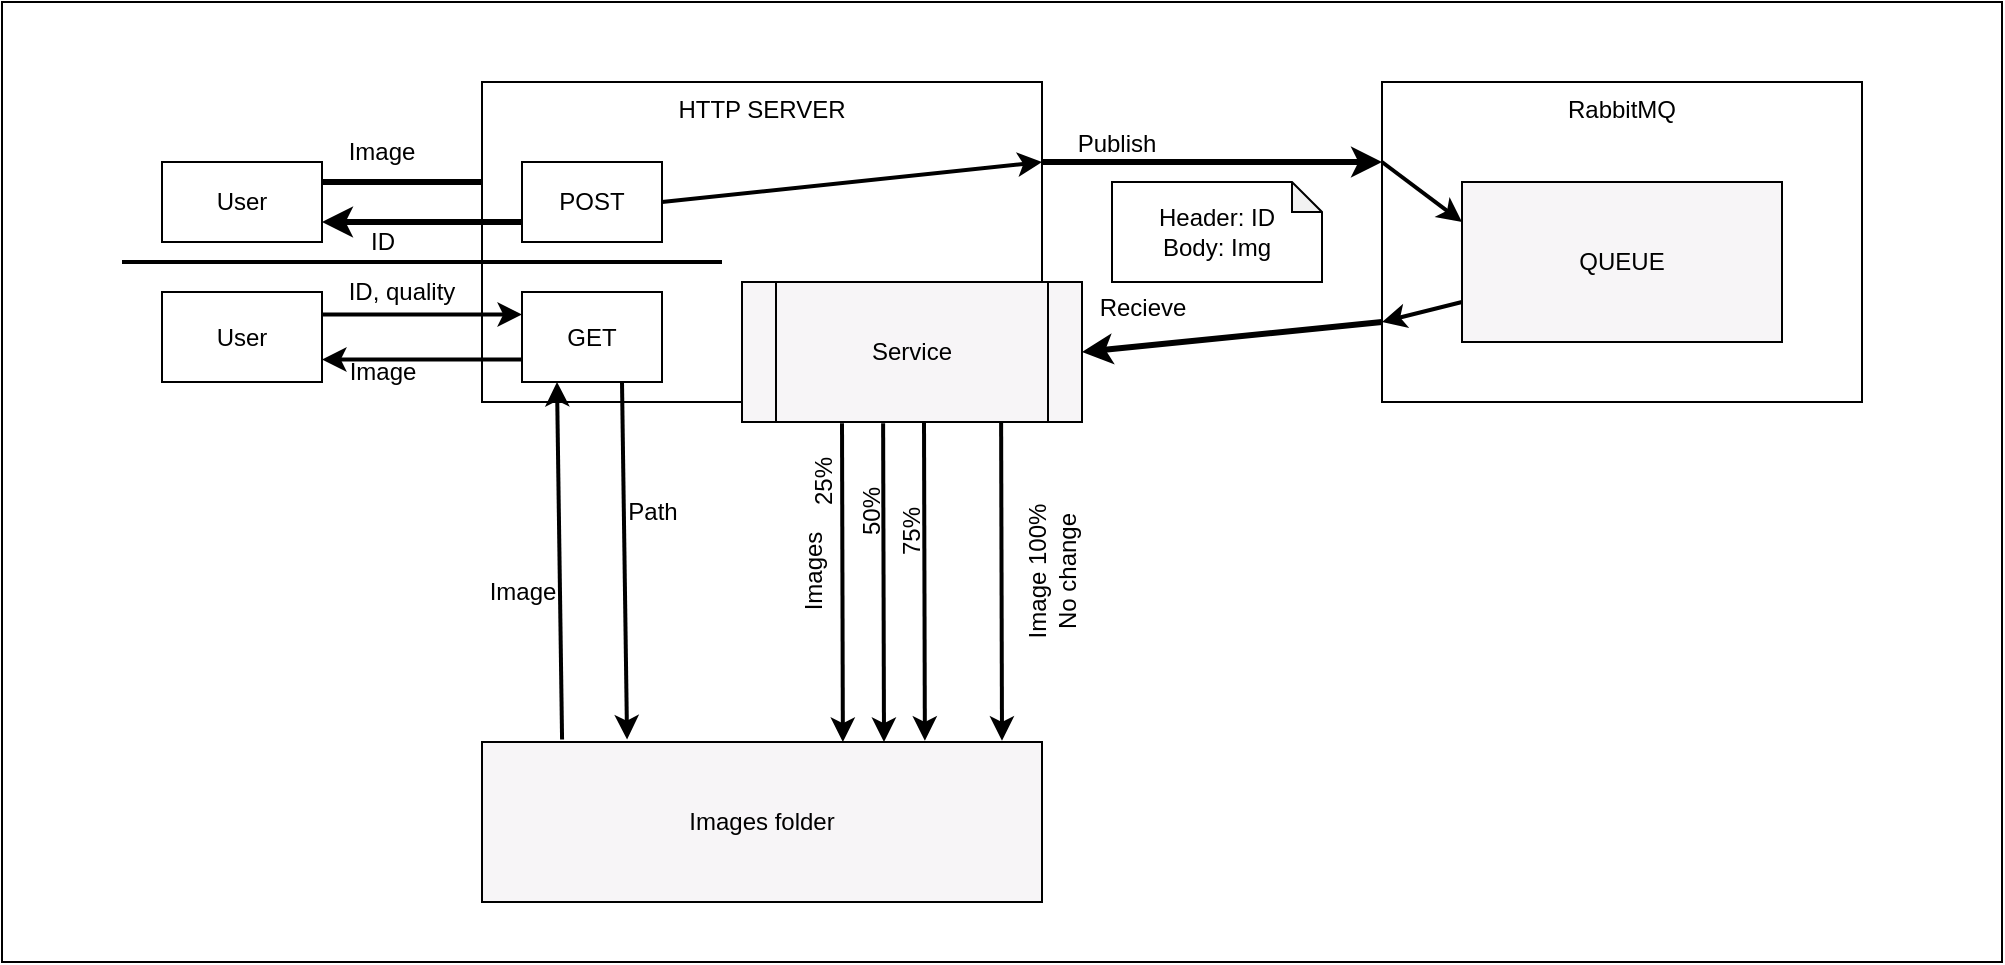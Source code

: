 <mxfile>
    <diagram id="tkGfdyxiMCoXTi_nCcik" name="Page-1">
        <mxGraphModel dx="1259" dy="326" grid="1" gridSize="10" guides="1" tooltips="1" connect="1" arrows="1" fold="1" page="1" pageScale="1" pageWidth="850" pageHeight="1100" background="#FFFFFF" math="0" shadow="0">
            <root>
                <mxCell id="0"/>
                <mxCell id="1" parent="0"/>
                <mxCell id="92" value="" style="rounded=0;whiteSpace=wrap;html=1;strokeColor=#000000;fontColor=#000000;fillColor=none;" parent="1" vertex="1">
                    <mxGeometry x="-40" y="160" width="1000" height="480" as="geometry"/>
                </mxCell>
                <mxCell id="51" value="RabbitMQ" style="rounded=0;whiteSpace=wrap;html=1;strokeColor=#000000;fontColor=#000000;fillColor=#FFFFFF;verticalAlign=top;" parent="1" vertex="1">
                    <mxGeometry x="650" y="200" width="240" height="160" as="geometry"/>
                </mxCell>
                <mxCell id="45" style="html=1;exitX=1;exitY=0.5;exitDx=0;exitDy=0;entryX=0;entryY=0.25;entryDx=0;entryDy=0;fontColor=#000000;strokeColor=#000000;startArrow=none;startFill=0;strokeWidth=3;" parent="1" target="57" edge="1">
                    <mxGeometry relative="1" as="geometry">
                        <mxPoint x="120" y="250" as="sourcePoint"/>
                        <mxPoint x="200" y="250.48" as="targetPoint"/>
                    </mxGeometry>
                </mxCell>
                <mxCell id="39" value="&lt;font color=&quot;#000000&quot;&gt;User&lt;/font&gt;" style="rounded=0;whiteSpace=wrap;html=1;fillColor=#FFFFFF;strokeColor=#000000;" parent="1" vertex="1">
                    <mxGeometry x="40" y="240" width="80" height="40" as="geometry"/>
                </mxCell>
                <mxCell id="53" style="edgeStyle=none;html=1;exitX=1;exitY=0.25;exitDx=0;exitDy=0;entryX=0;entryY=0.25;entryDx=0;entryDy=0;strokeColor=#000000;fontColor=#000000;startArrow=none;startFill=0;endArrow=classic;endFill=1;strokeWidth=3;" parent="1" source="40" target="51" edge="1">
                    <mxGeometry relative="1" as="geometry"/>
                </mxCell>
                <mxCell id="40" value="HTTP SERVER&lt;br&gt;" style="rounded=0;whiteSpace=wrap;html=1;strokeColor=#000000;fontColor=#000000;fillColor=#FFFFFF;verticalAlign=top;align=center;" parent="1" vertex="1">
                    <mxGeometry x="200" y="200" width="280" height="160" as="geometry"/>
                </mxCell>
                <mxCell id="46" style="html=1;exitX=1;exitY=0.5;exitDx=0;exitDy=0;entryX=0;entryY=0.75;entryDx=0;entryDy=0;fontColor=#000000;strokeColor=#000000;startArrow=classic;startFill=1;endArrow=none;endFill=0;strokeWidth=3;" parent="1" target="57" edge="1">
                    <mxGeometry relative="1" as="geometry">
                        <mxPoint x="120" y="270" as="sourcePoint"/>
                        <mxPoint x="200" y="270.48" as="targetPoint"/>
                    </mxGeometry>
                </mxCell>
                <mxCell id="47" value="Image&lt;br&gt;" style="text;html=1;strokeColor=none;fillColor=none;align=center;verticalAlign=middle;whiteSpace=wrap;rounded=0;fontColor=#000000;" parent="1" vertex="1">
                    <mxGeometry x="120" y="220" width="60" height="30" as="geometry"/>
                </mxCell>
                <mxCell id="48" value="ID" style="text;html=1;align=center;verticalAlign=middle;resizable=0;points=[];autosize=1;strokeColor=none;fillColor=none;fontColor=#000000;" parent="1" vertex="1">
                    <mxGeometry x="130" y="265" width="40" height="30" as="geometry"/>
                </mxCell>
                <mxCell id="86" style="edgeStyle=none;html=1;exitX=0.468;exitY=1.009;exitDx=0;exitDy=0;strokeColor=#000000;strokeWidth=2;fontColor=#000000;startArrow=none;startFill=0;endArrow=classic;endFill=1;entryX=0.75;entryY=0;entryDx=0;entryDy=0;exitPerimeter=0;" parent="1" edge="1">
                    <mxGeometry relative="1" as="geometry">
                        <mxPoint x="401" y="530" as="targetPoint"/>
                        <mxPoint x="400.56" y="370.63" as="sourcePoint"/>
                    </mxGeometry>
                </mxCell>
                <mxCell id="50" value="Service&lt;br&gt;" style="shape=process;whiteSpace=wrap;html=1;backgroundOutline=1;strokeColor=#000000;fontColor=#000000;fillColor=#F7F5F7;" parent="1" vertex="1">
                    <mxGeometry x="330" y="300" width="170" height="70" as="geometry"/>
                </mxCell>
                <mxCell id="71" style="edgeStyle=none;html=1;exitX=0;exitY=0.75;exitDx=0;exitDy=0;entryX=1;entryY=0.5;entryDx=0;entryDy=0;strokeColor=#000000;strokeWidth=3;fontColor=#000000;startArrow=none;startFill=0;endArrow=classic;endFill=1;" parent="1" source="51" target="50" edge="1">
                    <mxGeometry relative="1" as="geometry"/>
                </mxCell>
                <mxCell id="72" style="edgeStyle=none;html=1;exitX=0;exitY=0.25;exitDx=0;exitDy=0;entryX=0;entryY=0.25;entryDx=0;entryDy=0;strokeColor=#000000;strokeWidth=2;fontColor=#000000;startArrow=none;startFill=0;endArrow=classic;endFill=1;" parent="1" source="51" target="54" edge="1">
                    <mxGeometry relative="1" as="geometry"/>
                </mxCell>
                <mxCell id="73" style="edgeStyle=none;html=1;exitX=0;exitY=0.75;exitDx=0;exitDy=0;entryX=0;entryY=0.75;entryDx=0;entryDy=0;strokeColor=#000000;strokeWidth=2;fontColor=#000000;startArrow=none;startFill=0;endArrow=classic;endFill=1;" parent="1" source="54" target="51" edge="1">
                    <mxGeometry relative="1" as="geometry"/>
                </mxCell>
                <mxCell id="54" value="QUEUE&lt;br&gt;" style="rounded=0;whiteSpace=wrap;html=1;strokeColor=#000000;fontColor=#000000;fillColor=#F7F5F7;" parent="1" vertex="1">
                    <mxGeometry x="690" y="250" width="160" height="80" as="geometry"/>
                </mxCell>
                <mxCell id="69" style="edgeStyle=none;html=1;exitX=0;exitY=0.75;exitDx=0;exitDy=0;entryX=1;entryY=0.75;entryDx=0;entryDy=0;strokeColor=#000000;strokeWidth=2;fontColor=#000000;startArrow=none;startFill=0;endArrow=classic;endFill=1;" parent="1" source="56" target="65" edge="1">
                    <mxGeometry relative="1" as="geometry"/>
                </mxCell>
                <mxCell id="56" value="GET" style="rounded=0;whiteSpace=wrap;html=1;strokeColor=#000000;fontColor=#000000;fillColor=none;" parent="1" vertex="1">
                    <mxGeometry x="220" y="305" width="70" height="45" as="geometry"/>
                </mxCell>
                <mxCell id="62" style="edgeStyle=none;html=1;exitX=1;exitY=0.5;exitDx=0;exitDy=0;entryX=1;entryY=0.25;entryDx=0;entryDy=0;strokeColor=#000000;strokeWidth=2;fontColor=#000000;startArrow=none;startFill=0;endArrow=classic;endFill=1;" parent="1" source="57" target="40" edge="1">
                    <mxGeometry relative="1" as="geometry"/>
                </mxCell>
                <mxCell id="57" value="POST" style="rounded=0;whiteSpace=wrap;html=1;strokeColor=#000000;fontColor=#000000;fillColor=none;" parent="1" vertex="1">
                    <mxGeometry x="220" y="240" width="70" height="40" as="geometry"/>
                </mxCell>
                <mxCell id="68" style="edgeStyle=none;html=1;exitX=1;exitY=0.25;exitDx=0;exitDy=0;entryX=0;entryY=0.25;entryDx=0;entryDy=0;strokeColor=#000000;strokeWidth=2;fontColor=#000000;startArrow=none;startFill=0;endArrow=classic;endFill=1;" parent="1" source="65" target="56" edge="1">
                    <mxGeometry relative="1" as="geometry"/>
                </mxCell>
                <mxCell id="65" value="&lt;font color=&quot;#000000&quot;&gt;User&lt;/font&gt;" style="rounded=0;whiteSpace=wrap;html=1;fillColor=#FFFFFF;strokeColor=#000000;" parent="1" vertex="1">
                    <mxGeometry x="40" y="305" width="80" height="45" as="geometry"/>
                </mxCell>
                <mxCell id="66" value="ID, quality" style="text;html=1;strokeColor=none;fillColor=none;align=center;verticalAlign=middle;whiteSpace=wrap;rounded=0;fontColor=#000000;" parent="1" vertex="1">
                    <mxGeometry x="130" y="290" width="60" height="30" as="geometry"/>
                </mxCell>
                <mxCell id="67" value="Image&lt;br&gt;" style="text;html=1;align=center;verticalAlign=middle;resizable=0;points=[];autosize=1;strokeColor=none;fillColor=none;fontColor=#000000;" parent="1" vertex="1">
                    <mxGeometry x="120" y="330" width="60" height="30" as="geometry"/>
                </mxCell>
                <mxCell id="70" value="" style="endArrow=none;html=1;strokeColor=#000000;strokeWidth=2;fontColor=#000000;" parent="1" edge="1">
                    <mxGeometry width="50" height="50" relative="1" as="geometry">
                        <mxPoint x="320" y="290" as="sourcePoint"/>
                        <mxPoint x="20" y="290" as="targetPoint"/>
                    </mxGeometry>
                </mxCell>
                <mxCell id="74" value="Recieve" style="text;html=1;align=center;verticalAlign=middle;resizable=0;points=[];autosize=1;strokeColor=none;fillColor=none;fontColor=#000000;" parent="1" vertex="1">
                    <mxGeometry x="495" y="298" width="70" height="30" as="geometry"/>
                </mxCell>
                <mxCell id="75" value="Publish" style="text;html=1;align=center;verticalAlign=middle;resizable=0;points=[];autosize=1;strokeColor=none;fillColor=none;fontColor=#000000;" parent="1" vertex="1">
                    <mxGeometry x="487" y="216" width="60" height="30" as="geometry"/>
                </mxCell>
                <mxCell id="83" style="edgeStyle=none;html=1;exitX=0.143;exitY=-0.016;exitDx=0;exitDy=0;entryX=0.25;entryY=1;entryDx=0;entryDy=0;strokeColor=#000000;strokeWidth=2;fontColor=#000000;startArrow=none;startFill=0;endArrow=classic;endFill=1;exitPerimeter=0;" parent="1" source="76" target="56" edge="1">
                    <mxGeometry relative="1" as="geometry"/>
                </mxCell>
                <mxCell id="76" value="Images folder" style="rounded=0;whiteSpace=wrap;html=1;strokeColor=#000000;fontColor=#000000;fillColor=#F7F5F7;" parent="1" vertex="1">
                    <mxGeometry x="200" y="530" width="280" height="80" as="geometry"/>
                </mxCell>
                <mxCell id="79" value="Header: ID&lt;br&gt;Body: Img" style="shape=note;whiteSpace=wrap;html=1;backgroundOutline=1;darkOpacity=0.05;strokeColor=#000000;fontColor=#000000;fillColor=#FFFFFF;size=15;" parent="1" vertex="1">
                    <mxGeometry x="515" y="250" width="105" height="50" as="geometry"/>
                </mxCell>
                <mxCell id="87" value="Path" style="text;html=1;align=center;verticalAlign=middle;resizable=0;points=[];autosize=1;strokeColor=none;fillColor=none;fontColor=#000000;" parent="1" vertex="1">
                    <mxGeometry x="260" y="400" width="50" height="30" as="geometry"/>
                </mxCell>
                <mxCell id="89" value="Image 100%&lt;br&gt;No change" style="text;html=1;align=center;verticalAlign=middle;resizable=0;points=[];autosize=1;strokeColor=none;fillColor=none;fontColor=#000000;rotation=-90;" parent="1" vertex="1">
                    <mxGeometry x="440" y="425" width="90" height="40" as="geometry"/>
                </mxCell>
                <mxCell id="90" value="Image" style="text;html=1;align=center;verticalAlign=middle;resizable=0;points=[];autosize=1;strokeColor=none;fillColor=none;fontColor=#000000;" parent="1" vertex="1">
                    <mxGeometry x="190" y="440" width="60" height="30" as="geometry"/>
                </mxCell>
                <mxCell id="93" style="edgeStyle=none;html=1;exitX=0.468;exitY=1.009;exitDx=0;exitDy=0;strokeColor=#000000;strokeWidth=2;fontColor=#000000;startArrow=none;startFill=0;endArrow=classic;endFill=1;entryX=0.75;entryY=0;entryDx=0;entryDy=0;exitPerimeter=0;" parent="1" edge="1">
                    <mxGeometry relative="1" as="geometry">
                        <mxPoint x="421.44" y="529.37" as="targetPoint"/>
                        <mxPoint x="421.0" y="370" as="sourcePoint"/>
                    </mxGeometry>
                </mxCell>
                <mxCell id="94" style="edgeStyle=none;html=1;exitX=0.468;exitY=1.009;exitDx=0;exitDy=0;strokeColor=#000000;strokeWidth=2;fontColor=#000000;startArrow=none;startFill=0;endArrow=classic;endFill=1;entryX=0.75;entryY=0;entryDx=0;entryDy=0;exitPerimeter=0;" parent="1" edge="1">
                    <mxGeometry relative="1" as="geometry">
                        <mxPoint x="460" y="529.37" as="targetPoint"/>
                        <mxPoint x="459.56" y="370" as="sourcePoint"/>
                    </mxGeometry>
                </mxCell>
                <mxCell id="95" style="edgeStyle=none;html=1;exitX=0.468;exitY=1.009;exitDx=0;exitDy=0;strokeColor=#000000;strokeWidth=2;fontColor=#000000;startArrow=none;startFill=0;endArrow=classic;endFill=1;entryX=0.75;entryY=0;entryDx=0;entryDy=0;exitPerimeter=0;" parent="1" edge="1">
                    <mxGeometry relative="1" as="geometry">
                        <mxPoint x="380.44" y="530" as="targetPoint"/>
                        <mxPoint x="380.0" y="370.63" as="sourcePoint"/>
                    </mxGeometry>
                </mxCell>
                <mxCell id="96" value="Images" style="text;html=1;align=center;verticalAlign=middle;resizable=0;points=[];autosize=1;strokeColor=none;fillColor=none;fontColor=#000000;rotation=-90;" parent="1" vertex="1">
                    <mxGeometry x="336" y="430" width="60" height="30" as="geometry"/>
                </mxCell>
                <mxCell id="99" value="25%" style="text;html=1;align=center;verticalAlign=middle;resizable=0;points=[];autosize=1;strokeColor=none;fillColor=none;fontColor=#000000;rotation=-90;" parent="1" vertex="1">
                    <mxGeometry x="346" y="385" width="50" height="30" as="geometry"/>
                </mxCell>
                <mxCell id="100" value="50%" style="text;html=1;align=center;verticalAlign=middle;resizable=0;points=[];autosize=1;strokeColor=none;fillColor=none;fontColor=#000000;rotation=-90;" parent="1" vertex="1">
                    <mxGeometry x="370" y="400" width="50" height="30" as="geometry"/>
                </mxCell>
                <mxCell id="101" value="75%" style="text;html=1;align=center;verticalAlign=middle;resizable=0;points=[];autosize=1;strokeColor=none;fillColor=none;fontColor=#000000;rotation=-90;" parent="1" vertex="1">
                    <mxGeometry x="390" y="410" width="50" height="30" as="geometry"/>
                </mxCell>
                <mxCell id="104" style="edgeStyle=none;html=1;exitX=0.143;exitY=-0.016;exitDx=0;exitDy=0;entryX=0.25;entryY=1;entryDx=0;entryDy=0;strokeColor=#000000;strokeWidth=2;fontColor=#000000;startArrow=classic;startFill=1;endArrow=none;endFill=0;exitPerimeter=0;" parent="1" edge="1">
                    <mxGeometry relative="1" as="geometry">
                        <mxPoint x="272.54" y="528.72" as="sourcePoint"/>
                        <mxPoint x="270" y="350" as="targetPoint"/>
                    </mxGeometry>
                </mxCell>
            </root>
        </mxGraphModel>
    </diagram>
</mxfile>